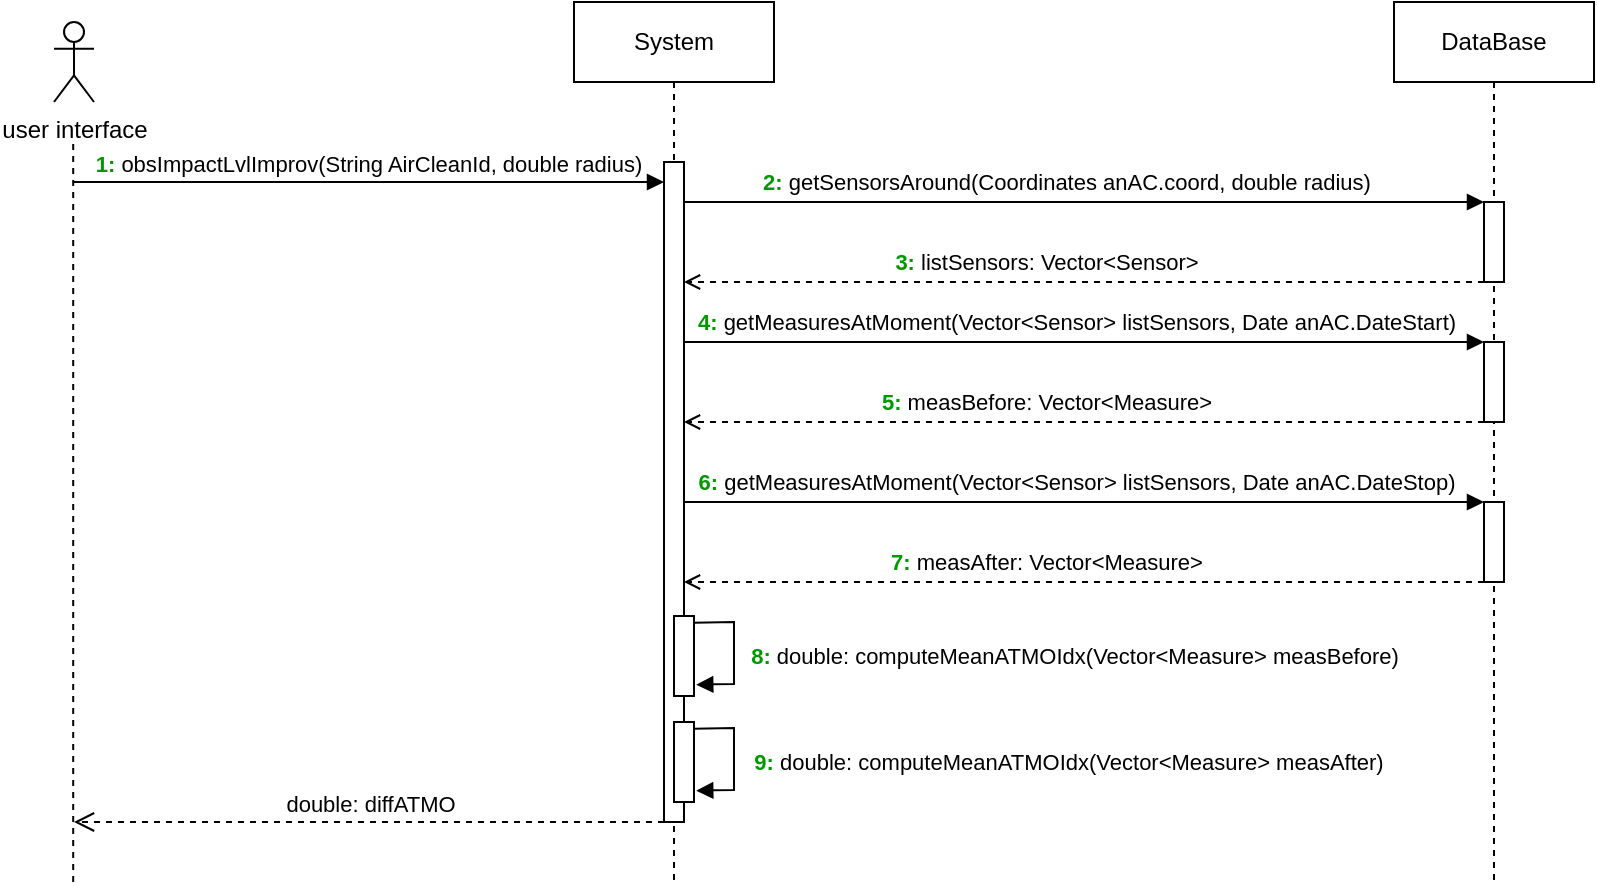 <mxfile version="21.2.8">
  <diagram name="Page-1" id="I7RDIdogmaN5I8TK1vOo">
    <mxGraphModel dx="1122" dy="705" grid="1" gridSize="10" guides="1" tooltips="1" connect="1" arrows="1" fold="1" page="1" pageScale="1" pageWidth="1169" pageHeight="827" math="0" shadow="0">
      <root>
        <mxCell id="0" />
        <mxCell id="1" parent="0" />
        <mxCell id="bnaxQuVBlEbO6aS_ppuL-73" value="System" style="shape=umlLifeline;perimeter=lifelinePerimeter;whiteSpace=wrap;html=1;container=0;dropTarget=0;collapsible=0;recursiveResize=0;outlineConnect=0;portConstraint=eastwest;newEdgeStyle={&quot;edgeStyle&quot;:&quot;elbowEdgeStyle&quot;,&quot;elbow&quot;:&quot;vertical&quot;,&quot;curved&quot;:0,&quot;rounded&quot;:0};" vertex="1" parent="1">
          <mxGeometry x="300" y="40" width="100" height="440" as="geometry" />
        </mxCell>
        <mxCell id="bnaxQuVBlEbO6aS_ppuL-74" value="" style="html=1;points=[];perimeter=orthogonalPerimeter;outlineConnect=0;targetShapes=umlLifeline;portConstraint=eastwest;newEdgeStyle={&quot;edgeStyle&quot;:&quot;elbowEdgeStyle&quot;,&quot;elbow&quot;:&quot;vertical&quot;,&quot;curved&quot;:0,&quot;rounded&quot;:0};" vertex="1" parent="bnaxQuVBlEbO6aS_ppuL-73">
          <mxGeometry x="45" y="80" width="10" height="330" as="geometry" />
        </mxCell>
        <mxCell id="bnaxQuVBlEbO6aS_ppuL-75" value="&lt;font style=&quot;border-color: var(--border-color);&quot; color=&quot;#009900&quot;&gt;&lt;b style=&quot;border-color: var(--border-color);&quot;&gt;1:&lt;/b&gt;&lt;/font&gt;&lt;font style=&quot;border-color: var(--border-color);&quot; color=&quot;#99ff99&quot;&gt;&amp;nbsp;&lt;/font&gt;obsImpactLvlImprov(String AirCleanId, double radius)" style="html=1;verticalAlign=bottom;endArrow=block;edgeStyle=elbowEdgeStyle;elbow=vertical;curved=0;rounded=0;" edge="1" parent="1" target="bnaxQuVBlEbO6aS_ppuL-74">
          <mxGeometry x="-0.002" relative="1" as="geometry">
            <mxPoint x="50" y="130" as="sourcePoint" />
            <Array as="points">
              <mxPoint x="180" y="130" />
            </Array>
            <mxPoint as="offset" />
          </mxGeometry>
        </mxCell>
        <mxCell id="bnaxQuVBlEbO6aS_ppuL-76" value="double: diffATMO" style="html=1;verticalAlign=bottom;endArrow=open;dashed=1;endSize=8;edgeStyle=elbowEdgeStyle;elbow=vertical;curved=0;rounded=0;" edge="1" parent="1" source="bnaxQuVBlEbO6aS_ppuL-74">
          <mxGeometry x="-0.003" relative="1" as="geometry">
            <mxPoint x="50" y="450" as="targetPoint" />
            <Array as="points">
              <mxPoint x="290" y="450" />
              <mxPoint x="310" y="460" />
              <mxPoint x="380" y="390" />
              <mxPoint x="290" y="350" />
              <mxPoint x="330" y="330" />
              <mxPoint x="190" y="290" />
            </Array>
            <mxPoint as="offset" />
          </mxGeometry>
        </mxCell>
        <mxCell id="bnaxQuVBlEbO6aS_ppuL-77" value="DataBase" style="shape=umlLifeline;perimeter=lifelinePerimeter;whiteSpace=wrap;html=1;container=0;dropTarget=0;collapsible=0;recursiveResize=0;outlineConnect=0;portConstraint=eastwest;newEdgeStyle={&quot;edgeStyle&quot;:&quot;elbowEdgeStyle&quot;,&quot;elbow&quot;:&quot;vertical&quot;,&quot;curved&quot;:0,&quot;rounded&quot;:0};" vertex="1" parent="1">
          <mxGeometry x="710" y="40" width="100" height="440" as="geometry" />
        </mxCell>
        <mxCell id="bnaxQuVBlEbO6aS_ppuL-78" value="user interface" style="shape=umlActor;verticalLabelPosition=bottom;verticalAlign=top;html=1;outlineConnect=0;" vertex="1" parent="1">
          <mxGeometry x="40" y="50" width="20" height="40" as="geometry" />
        </mxCell>
        <mxCell id="bnaxQuVBlEbO6aS_ppuL-79" value="" style="endArrow=none;dashed=1;html=1;rounded=0;" edge="1" parent="1">
          <mxGeometry width="50" height="50" relative="1" as="geometry">
            <mxPoint x="49.6" y="480" as="sourcePoint" />
            <mxPoint x="49.6" y="109" as="targetPoint" />
          </mxGeometry>
        </mxCell>
        <mxCell id="bnaxQuVBlEbO6aS_ppuL-80" value="" style="html=1;points=[];perimeter=orthogonalPerimeter;outlineConnect=0;targetShapes=umlLifeline;portConstraint=eastwest;newEdgeStyle={&quot;edgeStyle&quot;:&quot;elbowEdgeStyle&quot;,&quot;elbow&quot;:&quot;vertical&quot;,&quot;curved&quot;:0,&quot;rounded&quot;:0};" vertex="1" parent="1">
          <mxGeometry x="755" y="140" width="10" height="40" as="geometry" />
        </mxCell>
        <mxCell id="bnaxQuVBlEbO6aS_ppuL-81" value="" style="html=1;points=[];perimeter=orthogonalPerimeter;outlineConnect=0;targetShapes=umlLifeline;portConstraint=eastwest;newEdgeStyle={&quot;edgeStyle&quot;:&quot;elbowEdgeStyle&quot;,&quot;elbow&quot;:&quot;vertical&quot;,&quot;curved&quot;:0,&quot;rounded&quot;:0};" vertex="1" parent="1">
          <mxGeometry x="755" y="210" width="10" height="40" as="geometry" />
        </mxCell>
        <mxCell id="bnaxQuVBlEbO6aS_ppuL-82" value="" style="endArrow=block;html=1;rounded=0;endFill=1;" edge="1" parent="1" target="bnaxQuVBlEbO6aS_ppuL-80">
          <mxGeometry width="50" height="50" relative="1" as="geometry">
            <mxPoint x="355" y="140" as="sourcePoint" />
            <mxPoint x="595" y="150" as="targetPoint" />
            <Array as="points">
              <mxPoint x="635" y="140" />
            </Array>
          </mxGeometry>
        </mxCell>
        <mxCell id="bnaxQuVBlEbO6aS_ppuL-83" value="&lt;font style=&quot;border-color: var(--border-color);&quot; color=&quot;#009900&quot;&gt;&lt;b style=&quot;border-color: var(--border-color);&quot;&gt;2:&lt;/b&gt;&lt;/font&gt;&lt;font style=&quot;border-color: var(--border-color);&quot; color=&quot;#99ff99&quot;&gt;&amp;nbsp;&lt;/font&gt;getSensorsAround(Coordinates anAC.coord, double radius)" style="edgeLabel;html=1;align=center;verticalAlign=middle;resizable=0;points=[];" vertex="1" connectable="0" parent="bnaxQuVBlEbO6aS_ppuL-82">
          <mxGeometry x="-0.412" y="2" relative="1" as="geometry">
            <mxPoint x="73" y="-8" as="offset" />
          </mxGeometry>
        </mxCell>
        <mxCell id="bnaxQuVBlEbO6aS_ppuL-84" value="" style="endArrow=open;html=1;rounded=0;endFill=0;dashed=1;" edge="1" parent="1" source="bnaxQuVBlEbO6aS_ppuL-80">
          <mxGeometry width="50" height="50" relative="1" as="geometry">
            <mxPoint x="455" y="225" as="sourcePoint" />
            <mxPoint x="355" y="180" as="targetPoint" />
            <Array as="points">
              <mxPoint x="515" y="180" />
            </Array>
          </mxGeometry>
        </mxCell>
        <mxCell id="bnaxQuVBlEbO6aS_ppuL-85" value="&lt;font style=&quot;border-color: var(--border-color);&quot; color=&quot;#009900&quot;&gt;&lt;b style=&quot;border-color: var(--border-color);&quot;&gt;3:&lt;/b&gt;&lt;/font&gt;&lt;font style=&quot;border-color: var(--border-color);&quot; color=&quot;#99ff99&quot;&gt;&amp;nbsp;&lt;/font&gt;listSensors: Vector&amp;lt;Sensor&amp;gt;" style="edgeLabel;html=1;align=center;verticalAlign=middle;resizable=0;points=[];" vertex="1" connectable="0" parent="bnaxQuVBlEbO6aS_ppuL-84">
          <mxGeometry x="0.279" y="1" relative="1" as="geometry">
            <mxPoint x="37" y="-11" as="offset" />
          </mxGeometry>
        </mxCell>
        <mxCell id="bnaxQuVBlEbO6aS_ppuL-86" value="" style="endArrow=block;html=1;rounded=0;endFill=1;" edge="1" parent="1" target="bnaxQuVBlEbO6aS_ppuL-81">
          <mxGeometry width="50" height="50" relative="1" as="geometry">
            <mxPoint x="355" y="210" as="sourcePoint" />
            <mxPoint x="660" y="210.0" as="targetPoint" />
            <Array as="points">
              <mxPoint x="610" y="210" />
            </Array>
          </mxGeometry>
        </mxCell>
        <mxCell id="bnaxQuVBlEbO6aS_ppuL-87" value="&lt;font style=&quot;border-color: var(--border-color);&quot; color=&quot;#009900&quot;&gt;&lt;b style=&quot;border-color: var(--border-color);&quot;&gt;4:&lt;/b&gt;&lt;/font&gt;&lt;font style=&quot;border-color: var(--border-color);&quot; color=&quot;#99ff99&quot;&gt;&amp;nbsp;&lt;/font&gt;getMeasuresAtMoment(Vector&amp;lt;Sensor&amp;gt; listSensors, Date anAC.DateStart)" style="edgeLabel;html=1;align=center;verticalAlign=middle;resizable=0;points=[];" vertex="1" connectable="0" parent="bnaxQuVBlEbO6aS_ppuL-86">
          <mxGeometry x="-0.412" y="2" relative="1" as="geometry">
            <mxPoint x="78" y="-8" as="offset" />
          </mxGeometry>
        </mxCell>
        <mxCell id="bnaxQuVBlEbO6aS_ppuL-88" value="" style="endArrow=open;html=1;rounded=0;endFill=0;dashed=1;" edge="1" parent="1" source="bnaxQuVBlEbO6aS_ppuL-81">
          <mxGeometry width="50" height="50" relative="1" as="geometry">
            <mxPoint x="660" y="250" as="sourcePoint" />
            <mxPoint x="355" y="250" as="targetPoint" />
            <Array as="points">
              <mxPoint x="515" y="250" />
            </Array>
          </mxGeometry>
        </mxCell>
        <mxCell id="bnaxQuVBlEbO6aS_ppuL-89" value="&lt;font style=&quot;border-color: var(--border-color);&quot; color=&quot;#009900&quot;&gt;&lt;b style=&quot;border-color: var(--border-color);&quot;&gt;5:&lt;/b&gt;&lt;/font&gt;&lt;font style=&quot;border-color: var(--border-color);&quot; color=&quot;#99ff99&quot;&gt;&amp;nbsp;&lt;/font&gt;measBefore: Vector&amp;lt;Measure&amp;gt;" style="edgeLabel;html=1;align=center;verticalAlign=middle;resizable=0;points=[];" vertex="1" connectable="0" parent="bnaxQuVBlEbO6aS_ppuL-88">
          <mxGeometry x="0.279" y="1" relative="1" as="geometry">
            <mxPoint x="37" y="-11" as="offset" />
          </mxGeometry>
        </mxCell>
        <mxCell id="bnaxQuVBlEbO6aS_ppuL-90" value="" style="rounded=0;whiteSpace=wrap;html=1;" vertex="1" parent="1">
          <mxGeometry x="350" y="347" width="10" height="40" as="geometry" />
        </mxCell>
        <mxCell id="bnaxQuVBlEbO6aS_ppuL-91" value="" style="endArrow=block;html=1;rounded=0;exitX=0.967;exitY=0.083;exitDx=0;exitDy=0;entryX=1.111;entryY=0.858;entryDx=0;entryDy=0;entryPerimeter=0;exitPerimeter=0;endFill=1;" edge="1" parent="1" source="bnaxQuVBlEbO6aS_ppuL-90" target="bnaxQuVBlEbO6aS_ppuL-90">
          <mxGeometry width="50" height="50" relative="1" as="geometry">
            <mxPoint x="400" y="361" as="sourcePoint" />
            <mxPoint x="410" y="391" as="targetPoint" />
            <Array as="points">
              <mxPoint x="380" y="350" />
              <mxPoint x="380" y="381" />
            </Array>
          </mxGeometry>
        </mxCell>
        <mxCell id="bnaxQuVBlEbO6aS_ppuL-92" value="&lt;font style=&quot;border-color: var(--border-color);&quot; color=&quot;#009900&quot;&gt;&lt;b style=&quot;border-color: var(--border-color);&quot;&gt;8:&lt;/b&gt;&lt;/font&gt;&lt;font style=&quot;border-color: var(--border-color);&quot; color=&quot;#99ff99&quot;&gt;&amp;nbsp;&lt;/font&gt;double: computeMeanATMOIdx(Vector&amp;lt;Measure&amp;gt; measBefore)" style="edgeLabel;html=1;align=center;verticalAlign=middle;resizable=0;points=[];" vertex="1" connectable="0" parent="bnaxQuVBlEbO6aS_ppuL-91">
          <mxGeometry x="0.018" y="2" relative="1" as="geometry">
            <mxPoint x="168" y="2" as="offset" />
          </mxGeometry>
        </mxCell>
        <mxCell id="bnaxQuVBlEbO6aS_ppuL-93" value="" style="html=1;points=[];perimeter=orthogonalPerimeter;outlineConnect=0;targetShapes=umlLifeline;portConstraint=eastwest;newEdgeStyle={&quot;edgeStyle&quot;:&quot;elbowEdgeStyle&quot;,&quot;elbow&quot;:&quot;vertical&quot;,&quot;curved&quot;:0,&quot;rounded&quot;:0};" vertex="1" parent="1">
          <mxGeometry x="755" y="290" width="10" height="40" as="geometry" />
        </mxCell>
        <mxCell id="bnaxQuVBlEbO6aS_ppuL-94" value="" style="endArrow=block;html=1;rounded=0;endFill=1;" edge="1" parent="1" target="bnaxQuVBlEbO6aS_ppuL-93">
          <mxGeometry width="50" height="50" relative="1" as="geometry">
            <mxPoint x="355" y="290" as="sourcePoint" />
            <mxPoint x="660" y="290.0" as="targetPoint" />
            <Array as="points">
              <mxPoint x="610" y="290" />
            </Array>
          </mxGeometry>
        </mxCell>
        <mxCell id="bnaxQuVBlEbO6aS_ppuL-95" value="&lt;font style=&quot;border-color: var(--border-color);&quot; color=&quot;#009900&quot;&gt;&lt;b style=&quot;border-color: var(--border-color);&quot;&gt;6:&lt;/b&gt;&lt;/font&gt;&lt;font style=&quot;border-color: var(--border-color);&quot; color=&quot;#99ff99&quot;&gt;&amp;nbsp;&lt;/font&gt;getMeasuresAtMoment(Vector&amp;lt;Sensor&amp;gt; listSensors, Date anAC.DateStop)" style="edgeLabel;html=1;align=center;verticalAlign=middle;resizable=0;points=[];" vertex="1" connectable="0" parent="bnaxQuVBlEbO6aS_ppuL-94">
          <mxGeometry x="-0.412" y="2" relative="1" as="geometry">
            <mxPoint x="78" y="-8" as="offset" />
          </mxGeometry>
        </mxCell>
        <mxCell id="bnaxQuVBlEbO6aS_ppuL-96" value="" style="endArrow=open;html=1;rounded=0;endFill=0;dashed=1;" edge="1" parent="1" source="bnaxQuVBlEbO6aS_ppuL-93">
          <mxGeometry width="50" height="50" relative="1" as="geometry">
            <mxPoint x="660" y="330" as="sourcePoint" />
            <mxPoint x="355" y="330" as="targetPoint" />
            <Array as="points">
              <mxPoint x="515" y="330" />
            </Array>
          </mxGeometry>
        </mxCell>
        <mxCell id="bnaxQuVBlEbO6aS_ppuL-97" value="&lt;font style=&quot;border-color: var(--border-color);&quot; color=&quot;#009900&quot;&gt;&lt;b style=&quot;border-color: var(--border-color);&quot;&gt;7:&lt;/b&gt;&lt;/font&gt;&lt;font style=&quot;border-color: var(--border-color);&quot; color=&quot;#99ff99&quot;&gt;&amp;nbsp;&lt;/font&gt;measAfter: Vector&amp;lt;Measure&amp;gt;" style="edgeLabel;html=1;align=center;verticalAlign=middle;resizable=0;points=[];" vertex="1" connectable="0" parent="bnaxQuVBlEbO6aS_ppuL-96">
          <mxGeometry x="0.279" y="1" relative="1" as="geometry">
            <mxPoint x="37" y="-11" as="offset" />
          </mxGeometry>
        </mxCell>
        <mxCell id="bnaxQuVBlEbO6aS_ppuL-98" value="" style="rounded=0;whiteSpace=wrap;html=1;" vertex="1" parent="1">
          <mxGeometry x="350" y="400" width="10" height="40" as="geometry" />
        </mxCell>
        <mxCell id="bnaxQuVBlEbO6aS_ppuL-99" value="" style="endArrow=block;html=1;rounded=0;exitX=0.967;exitY=0.083;exitDx=0;exitDy=0;entryX=1.111;entryY=0.858;entryDx=0;entryDy=0;entryPerimeter=0;exitPerimeter=0;endFill=1;" edge="1" parent="1" source="bnaxQuVBlEbO6aS_ppuL-98" target="bnaxQuVBlEbO6aS_ppuL-98">
          <mxGeometry width="50" height="50" relative="1" as="geometry">
            <mxPoint x="400" y="414" as="sourcePoint" />
            <mxPoint x="410" y="444" as="targetPoint" />
            <Array as="points">
              <mxPoint x="380" y="403" />
              <mxPoint x="380" y="434" />
            </Array>
          </mxGeometry>
        </mxCell>
        <mxCell id="bnaxQuVBlEbO6aS_ppuL-100" value="&lt;font style=&quot;border-color: var(--border-color);&quot; color=&quot;#009900&quot;&gt;&lt;b style=&quot;border-color: var(--border-color);&quot;&gt;9:&lt;/b&gt;&lt;/font&gt;&lt;font style=&quot;border-color: var(--border-color);&quot; color=&quot;#99ff99&quot;&gt;&amp;nbsp;&lt;/font&gt;double: computeMeanATMOIdx(Vector&amp;lt;Measure&amp;gt; measAfter)" style="edgeLabel;html=1;align=center;verticalAlign=middle;resizable=0;points=[];" vertex="1" connectable="0" parent="bnaxQuVBlEbO6aS_ppuL-99">
          <mxGeometry x="0.018" y="2" relative="1" as="geometry">
            <mxPoint x="165" y="2" as="offset" />
          </mxGeometry>
        </mxCell>
      </root>
    </mxGraphModel>
  </diagram>
</mxfile>
